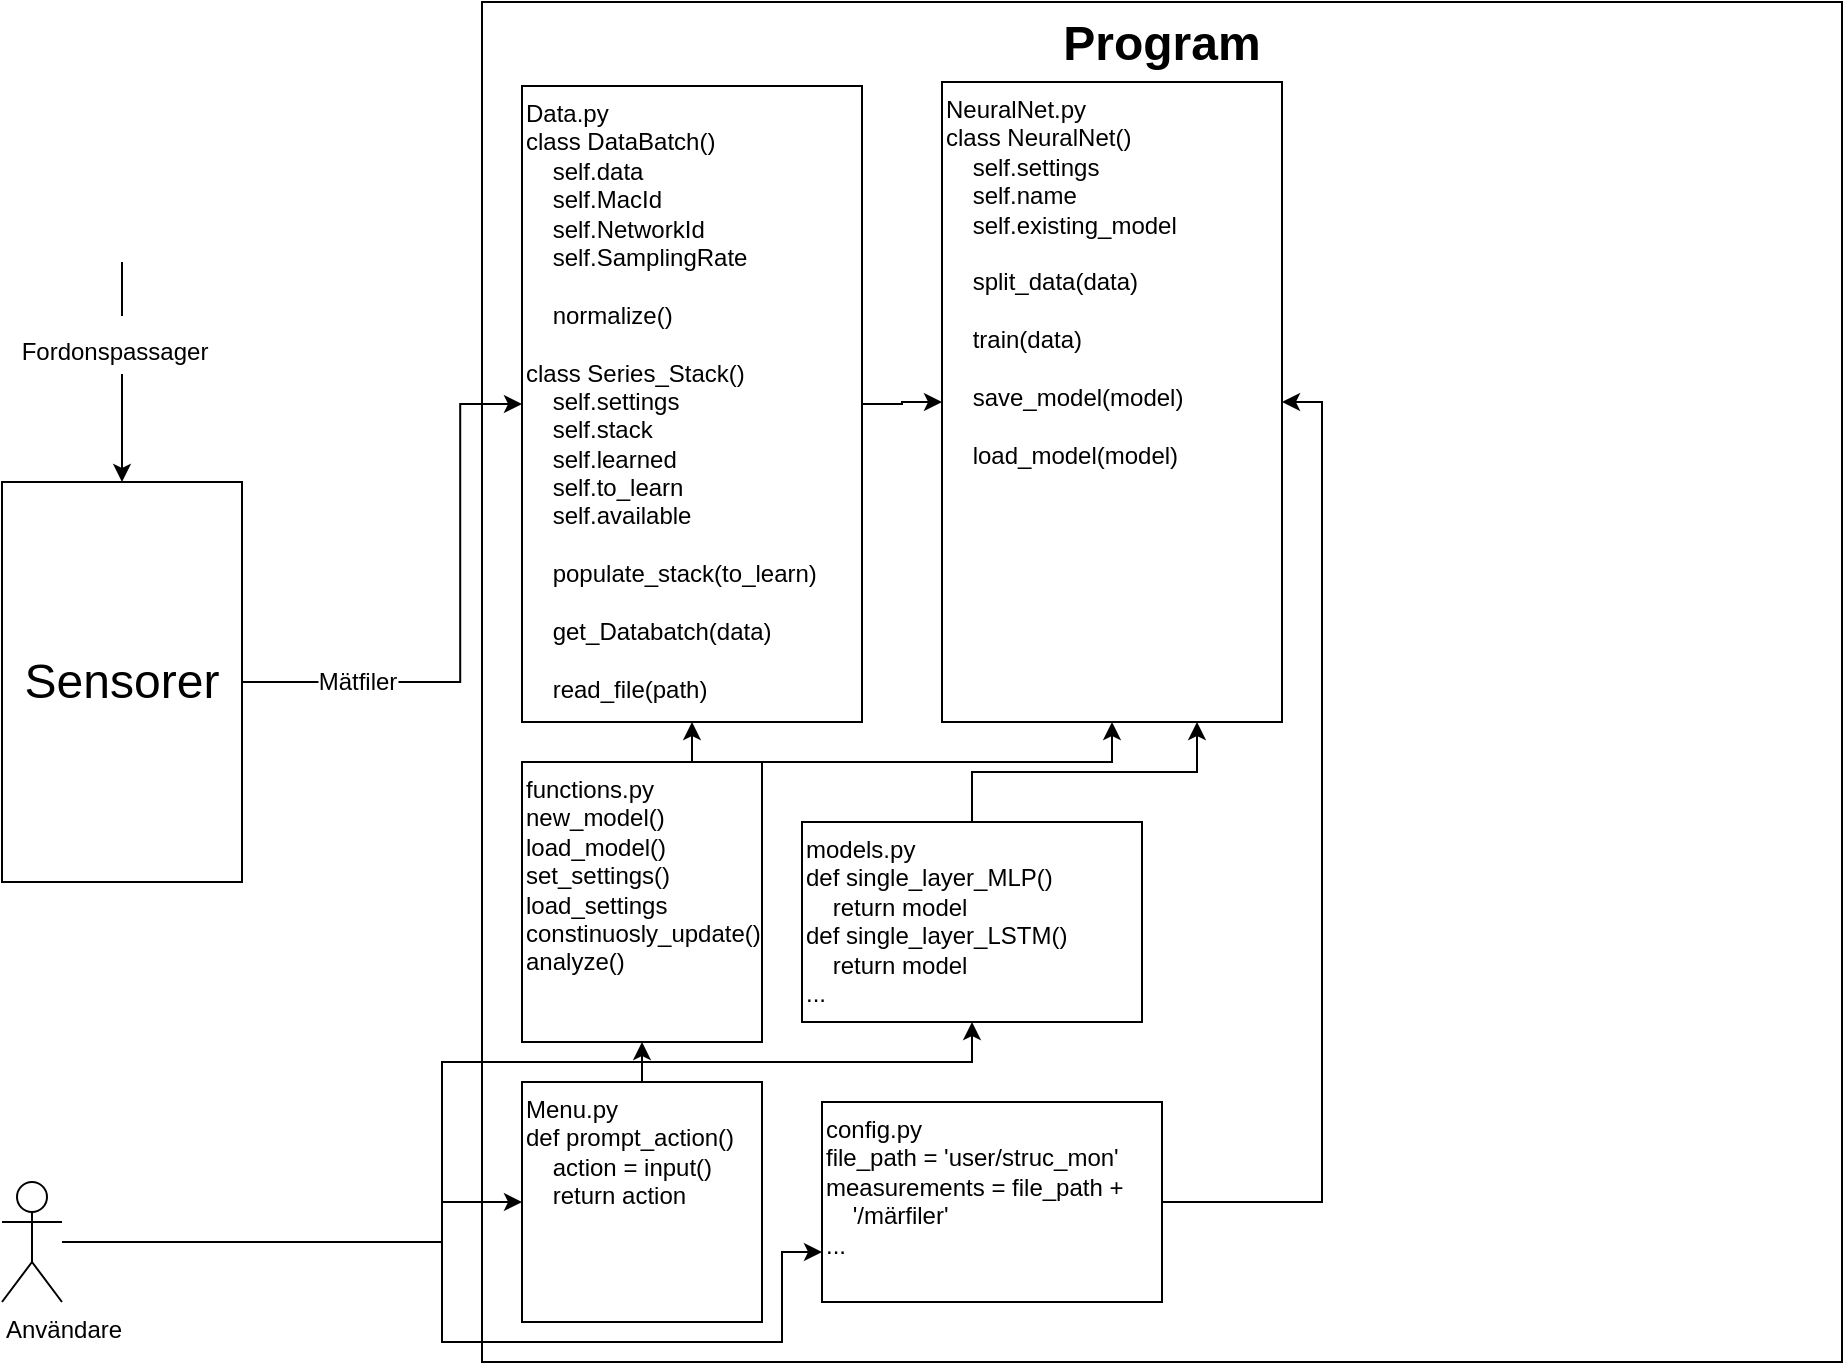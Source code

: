 <mxfile version="13.8.7" type="github">
  <diagram id="C5RBs43oDa-KdzZeNtuy" name="Page-1">
    <mxGraphModel dx="1875" dy="909" grid="1" gridSize="10" guides="1" tooltips="1" connect="1" arrows="1" fold="1" page="1" pageScale="1" pageWidth="1169" pageHeight="827" math="0" shadow="0">
      <root>
        <mxCell id="WIyWlLk6GJQsqaUBKTNV-0" />
        <mxCell id="WIyWlLk6GJQsqaUBKTNV-1" parent="WIyWlLk6GJQsqaUBKTNV-0" />
        <mxCell id="3SdIP5uNNKMW2fPhe3Vz-0" value="Program" style="rounded=0;whiteSpace=wrap;html=1;verticalAlign=top;fontSize=24;fontStyle=1" parent="WIyWlLk6GJQsqaUBKTNV-1" vertex="1">
          <mxGeometry x="280" y="80" width="680" height="680" as="geometry" />
        </mxCell>
        <mxCell id="3SdIP5uNNKMW2fPhe3Vz-1" value="Sensorer" style="rounded=0;whiteSpace=wrap;html=1;fontSize=24;" parent="WIyWlLk6GJQsqaUBKTNV-1" vertex="1">
          <mxGeometry x="40.0" y="320" width="120" height="200" as="geometry" />
        </mxCell>
        <mxCell id="3SdIP5uNNKMW2fPhe3Vz-3" style="edgeStyle=orthogonalEdgeStyle;rounded=0;orthogonalLoop=1;jettySize=auto;html=1;entryX=0.5;entryY=0;entryDx=0;entryDy=0;fontSize=24;" parent="WIyWlLk6GJQsqaUBKTNV-1" source="3SdIP5uNNKMW2fPhe3Vz-2" target="3SdIP5uNNKMW2fPhe3Vz-1" edge="1">
          <mxGeometry relative="1" as="geometry">
            <Array as="points">
              <mxPoint x="100" y="220" />
              <mxPoint x="100" y="220" />
            </Array>
          </mxGeometry>
        </mxCell>
        <mxCell id="3SdIP5uNNKMW2fPhe3Vz-4" value="&lt;font&gt;&lt;font style=&quot;font-size: 12px&quot;&gt;Fordonspassager&lt;/font&gt;&lt;br&gt;&lt;/font&gt;" style="edgeLabel;html=1;align=center;verticalAlign=middle;resizable=0;points=[];fontSize=24;" parent="3SdIP5uNNKMW2fPhe3Vz-3" vertex="1" connectable="0">
          <mxGeometry x="-0.256" y="-4" relative="1" as="geometry">
            <mxPoint as="offset" />
          </mxGeometry>
        </mxCell>
        <mxCell id="3SdIP5uNNKMW2fPhe3Vz-2" value="" style="shape=image;imageAspect=0;aspect=fixed;verticalLabelPosition=bottom;verticalAlign=top;fontSize=24;image=https://www.mitti.se/_internal/cimg!0/dzyfbg5iqgwy4n2qbdqmdj723bzd70o.jpeg;" parent="WIyWlLk6GJQsqaUBKTNV-1" vertex="1">
          <mxGeometry x="40" y="80" width="198.24" height="130" as="geometry" />
        </mxCell>
        <mxCell id="3SdIP5uNNKMW2fPhe3Vz-25" style="edgeStyle=orthogonalEdgeStyle;rounded=0;orthogonalLoop=1;jettySize=auto;html=1;entryX=0;entryY=0.5;entryDx=0;entryDy=0;endArrow=classic;endFill=1;fontSize=12;" parent="WIyWlLk6GJQsqaUBKTNV-1" source="3SdIP5uNNKMW2fPhe3Vz-6" target="3SdIP5uNNKMW2fPhe3Vz-8" edge="1">
          <mxGeometry relative="1" as="geometry" />
        </mxCell>
        <mxCell id="3SdIP5uNNKMW2fPhe3Vz-6" value="Mätfiler" style="text;html=1;strokeColor=none;fillColor=none;align=center;verticalAlign=middle;whiteSpace=wrap;rounded=0;fontSize=12;" parent="WIyWlLk6GJQsqaUBKTNV-1" vertex="1">
          <mxGeometry x="198.24" y="410" width="40" height="20" as="geometry" />
        </mxCell>
        <mxCell id="3SdIP5uNNKMW2fPhe3Vz-7" style="edgeStyle=orthogonalEdgeStyle;rounded=0;orthogonalLoop=1;jettySize=auto;html=1;entryX=0;entryY=0.5;entryDx=0;entryDy=0;fontSize=12;endArrow=none;endFill=0;" parent="WIyWlLk6GJQsqaUBKTNV-1" source="3SdIP5uNNKMW2fPhe3Vz-1" target="3SdIP5uNNKMW2fPhe3Vz-6" edge="1">
          <mxGeometry relative="1" as="geometry">
            <mxPoint x="160" y="420.0" as="sourcePoint" />
            <mxPoint x="280" y="420.0" as="targetPoint" />
          </mxGeometry>
        </mxCell>
        <mxCell id="3SdIP5uNNKMW2fPhe3Vz-28" style="edgeStyle=orthogonalEdgeStyle;rounded=0;orthogonalLoop=1;jettySize=auto;html=1;entryX=0;entryY=0.5;entryDx=0;entryDy=0;endArrow=classic;endFill=1;fontSize=12;" parent="WIyWlLk6GJQsqaUBKTNV-1" source="3SdIP5uNNKMW2fPhe3Vz-8" target="3SdIP5uNNKMW2fPhe3Vz-9" edge="1">
          <mxGeometry relative="1" as="geometry" />
        </mxCell>
        <mxCell id="3SdIP5uNNKMW2fPhe3Vz-8" value="Data.py&lt;br&gt;class DataBatch()&lt;br&gt;&amp;nbsp; &amp;nbsp; self.data&lt;br&gt;&lt;div&gt;&amp;nbsp; &amp;nbsp; self.MacId&lt;/div&gt;&lt;div&gt;&amp;nbsp; &amp;nbsp; self.NetworkId&lt;/div&gt;&lt;div&gt;&amp;nbsp; &amp;nbsp; self.SamplingRate&lt;/div&gt;&lt;div&gt;&lt;br&gt;&lt;/div&gt;&lt;div&gt;&amp;nbsp; &amp;nbsp; normalize()&lt;/div&gt;&lt;div&gt;&lt;br&gt;&lt;/div&gt;class Series_Stack()&lt;br&gt;&amp;nbsp; &amp;nbsp; self.settings&lt;br&gt;&amp;nbsp; &amp;nbsp; self.stack&lt;br&gt;&amp;nbsp; &amp;nbsp; self.learned&lt;br&gt;&amp;nbsp; &amp;nbsp; self.to_learn&lt;br&gt;&amp;nbsp; &amp;nbsp; self.available&lt;br&gt;&lt;br&gt;&amp;nbsp; &amp;nbsp; populate_stack(to_learn)&lt;br&gt;&lt;br&gt;&amp;nbsp; &amp;nbsp; get_Databatch(data)&lt;br&gt;&lt;br&gt;&amp;nbsp; &amp;nbsp; read_file(path)" style="rounded=0;whiteSpace=wrap;html=1;fontSize=12;align=left;verticalAlign=top;" parent="WIyWlLk6GJQsqaUBKTNV-1" vertex="1">
          <mxGeometry x="300" y="122" width="170" height="318" as="geometry" />
        </mxCell>
        <mxCell id="3SdIP5uNNKMW2fPhe3Vz-9" value="NeuralNet.py&lt;br&gt;class NeuralNet()&lt;br&gt;&amp;nbsp; &amp;nbsp; self.settings&lt;br&gt;&amp;nbsp; &amp;nbsp; self.name&lt;br&gt;&amp;nbsp; &amp;nbsp; self.existing_model&lt;br&gt;&lt;br&gt;&amp;nbsp; &amp;nbsp; split_data(data)&lt;br&gt;&lt;br&gt;&amp;nbsp; &amp;nbsp; train(data)&lt;br&gt;&lt;br&gt;&amp;nbsp; &amp;nbsp; save_model(model)&lt;br&gt;&lt;br&gt;&amp;nbsp; &amp;nbsp; load_model(model)" style="rounded=0;whiteSpace=wrap;html=1;fontSize=12;align=left;verticalAlign=top;" parent="WIyWlLk6GJQsqaUBKTNV-1" vertex="1">
          <mxGeometry x="510" y="120" width="170" height="320" as="geometry" />
        </mxCell>
        <mxCell id="fk17r2AHfMUluzev5C7j-2" style="edgeStyle=orthogonalEdgeStyle;rounded=0;orthogonalLoop=1;jettySize=auto;html=1;entryX=0.75;entryY=1;entryDx=0;entryDy=0;" edge="1" parent="WIyWlLk6GJQsqaUBKTNV-1" source="3SdIP5uNNKMW2fPhe3Vz-10" target="3SdIP5uNNKMW2fPhe3Vz-9">
          <mxGeometry relative="1" as="geometry" />
        </mxCell>
        <mxCell id="3SdIP5uNNKMW2fPhe3Vz-10" value="models.py&lt;br&gt;def single_layer_MLP()&lt;br&gt;&amp;nbsp; &amp;nbsp; return model&lt;br&gt;def single_layer_LSTM()&lt;br&gt;&amp;nbsp; &amp;nbsp; return model&lt;br&gt;..." style="rounded=0;whiteSpace=wrap;html=1;fontSize=12;align=left;verticalAlign=top;" parent="WIyWlLk6GJQsqaUBKTNV-1" vertex="1">
          <mxGeometry x="440" y="490" width="170" height="100" as="geometry" />
        </mxCell>
        <mxCell id="3SdIP5uNNKMW2fPhe3Vz-26" style="edgeStyle=orthogonalEdgeStyle;rounded=0;orthogonalLoop=1;jettySize=auto;html=1;exitX=0;exitY=0.5;exitDx=0;exitDy=0;entryX=1;entryY=0.5;entryDx=0;entryDy=0;endArrow=classic;endFill=1;fontSize=12;" parent="WIyWlLk6GJQsqaUBKTNV-1" source="3SdIP5uNNKMW2fPhe3Vz-11" target="3SdIP5uNNKMW2fPhe3Vz-9" edge="1">
          <mxGeometry relative="1" as="geometry">
            <Array as="points">
              <mxPoint x="700" y="680" />
              <mxPoint x="700" y="280" />
            </Array>
          </mxGeometry>
        </mxCell>
        <mxCell id="3SdIP5uNNKMW2fPhe3Vz-11" value="config.py&lt;br&gt;file_path = &#39;user/struc_mon&#39;&lt;br&gt;measurements = file_path +&amp;nbsp;&lt;br&gt;&amp;nbsp; &amp;nbsp; &#39;/märfiler&#39;&lt;br&gt;...&lt;br&gt;" style="rounded=0;whiteSpace=wrap;html=1;fontSize=12;verticalAlign=top;align=left;" parent="WIyWlLk6GJQsqaUBKTNV-1" vertex="1">
          <mxGeometry x="450" y="630" width="170" height="100" as="geometry" />
        </mxCell>
        <mxCell id="3SdIP5uNNKMW2fPhe3Vz-20" style="edgeStyle=orthogonalEdgeStyle;rounded=0;orthogonalLoop=1;jettySize=auto;html=1;exitX=0.5;exitY=0;exitDx=0;exitDy=0;entryX=0.5;entryY=1;entryDx=0;entryDy=0;endArrow=classic;endFill=1;fontSize=12;" parent="WIyWlLk6GJQsqaUBKTNV-1" source="3SdIP5uNNKMW2fPhe3Vz-12" target="3SdIP5uNNKMW2fPhe3Vz-19" edge="1">
          <mxGeometry relative="1" as="geometry" />
        </mxCell>
        <mxCell id="3SdIP5uNNKMW2fPhe3Vz-12" value="Menu.py&lt;br&gt;def prompt_action()&lt;br&gt;&amp;nbsp; &amp;nbsp; action = input()&lt;br&gt;&amp;nbsp; &amp;nbsp; return action" style="rounded=0;whiteSpace=wrap;html=1;fontSize=12;align=left;verticalAlign=top;" parent="WIyWlLk6GJQsqaUBKTNV-1" vertex="1">
          <mxGeometry x="300" y="620" width="120" height="120" as="geometry" />
        </mxCell>
        <mxCell id="3SdIP5uNNKMW2fPhe3Vz-18" style="edgeStyle=orthogonalEdgeStyle;rounded=0;orthogonalLoop=1;jettySize=auto;html=1;endArrow=classic;endFill=1;fontSize=12;entryX=0;entryY=0.75;entryDx=0;entryDy=0;" parent="WIyWlLk6GJQsqaUBKTNV-1" source="3SdIP5uNNKMW2fPhe3Vz-13" target="3SdIP5uNNKMW2fPhe3Vz-11" edge="1">
          <mxGeometry relative="1" as="geometry">
            <mxPoint x="220" y="730" as="targetPoint" />
            <Array as="points">
              <mxPoint x="260" y="700" />
              <mxPoint x="260" y="750" />
              <mxPoint x="430" y="750" />
              <mxPoint x="430" y="705" />
            </Array>
          </mxGeometry>
        </mxCell>
        <mxCell id="fk17r2AHfMUluzev5C7j-4" style="edgeStyle=orthogonalEdgeStyle;rounded=0;orthogonalLoop=1;jettySize=auto;html=1;" edge="1" parent="WIyWlLk6GJQsqaUBKTNV-1" source="3SdIP5uNNKMW2fPhe3Vz-13" target="3SdIP5uNNKMW2fPhe3Vz-10">
          <mxGeometry relative="1" as="geometry">
            <mxPoint x="240" y="620" as="targetPoint" />
            <Array as="points">
              <mxPoint x="260" y="700" />
              <mxPoint x="260" y="610" />
              <mxPoint x="525" y="610" />
            </Array>
          </mxGeometry>
        </mxCell>
        <mxCell id="fk17r2AHfMUluzev5C7j-6" style="edgeStyle=orthogonalEdgeStyle;rounded=0;orthogonalLoop=1;jettySize=auto;html=1;entryX=0;entryY=0.5;entryDx=0;entryDy=0;" edge="1" parent="WIyWlLk6GJQsqaUBKTNV-1" source="3SdIP5uNNKMW2fPhe3Vz-13" target="3SdIP5uNNKMW2fPhe3Vz-12">
          <mxGeometry relative="1" as="geometry">
            <Array as="points">
              <mxPoint x="260" y="700" />
              <mxPoint x="260" y="680" />
            </Array>
          </mxGeometry>
        </mxCell>
        <mxCell id="3SdIP5uNNKMW2fPhe3Vz-13" value="Användare" style="shape=umlActor;verticalLabelPosition=bottom;verticalAlign=top;html=1;outlineConnect=0;fontSize=12;align=left;" parent="WIyWlLk6GJQsqaUBKTNV-1" vertex="1">
          <mxGeometry x="40" y="670" width="30" height="60" as="geometry" />
        </mxCell>
        <mxCell id="3SdIP5uNNKMW2fPhe3Vz-22" style="edgeStyle=orthogonalEdgeStyle;rounded=0;orthogonalLoop=1;jettySize=auto;html=1;exitX=0.5;exitY=0;exitDx=0;exitDy=0;entryX=0.5;entryY=1;entryDx=0;entryDy=0;endArrow=classic;endFill=1;fontSize=12;" parent="WIyWlLk6GJQsqaUBKTNV-1" source="3SdIP5uNNKMW2fPhe3Vz-19" target="3SdIP5uNNKMW2fPhe3Vz-8" edge="1">
          <mxGeometry relative="1" as="geometry" />
        </mxCell>
        <mxCell id="3SdIP5uNNKMW2fPhe3Vz-24" style="edgeStyle=orthogonalEdgeStyle;rounded=0;orthogonalLoop=1;jettySize=auto;html=1;exitX=0.5;exitY=0;exitDx=0;exitDy=0;entryX=0.5;entryY=1;entryDx=0;entryDy=0;endArrow=classic;endFill=1;fontSize=12;" parent="WIyWlLk6GJQsqaUBKTNV-1" source="3SdIP5uNNKMW2fPhe3Vz-19" target="3SdIP5uNNKMW2fPhe3Vz-9" edge="1">
          <mxGeometry relative="1" as="geometry">
            <Array as="points">
              <mxPoint x="595" y="460" />
            </Array>
          </mxGeometry>
        </mxCell>
        <mxCell id="3SdIP5uNNKMW2fPhe3Vz-19" value="functions.py&lt;br&gt;new_model()&lt;br&gt;load_model()&lt;br&gt;set_settings()&lt;br&gt;load_settings&lt;br&gt;constinuosly_update()&lt;br&gt;analyze()" style="rounded=0;whiteSpace=wrap;html=1;fontSize=12;align=left;verticalAlign=top;" parent="WIyWlLk6GJQsqaUBKTNV-1" vertex="1">
          <mxGeometry x="300" y="460" width="120" height="140" as="geometry" />
        </mxCell>
      </root>
    </mxGraphModel>
  </diagram>
</mxfile>
